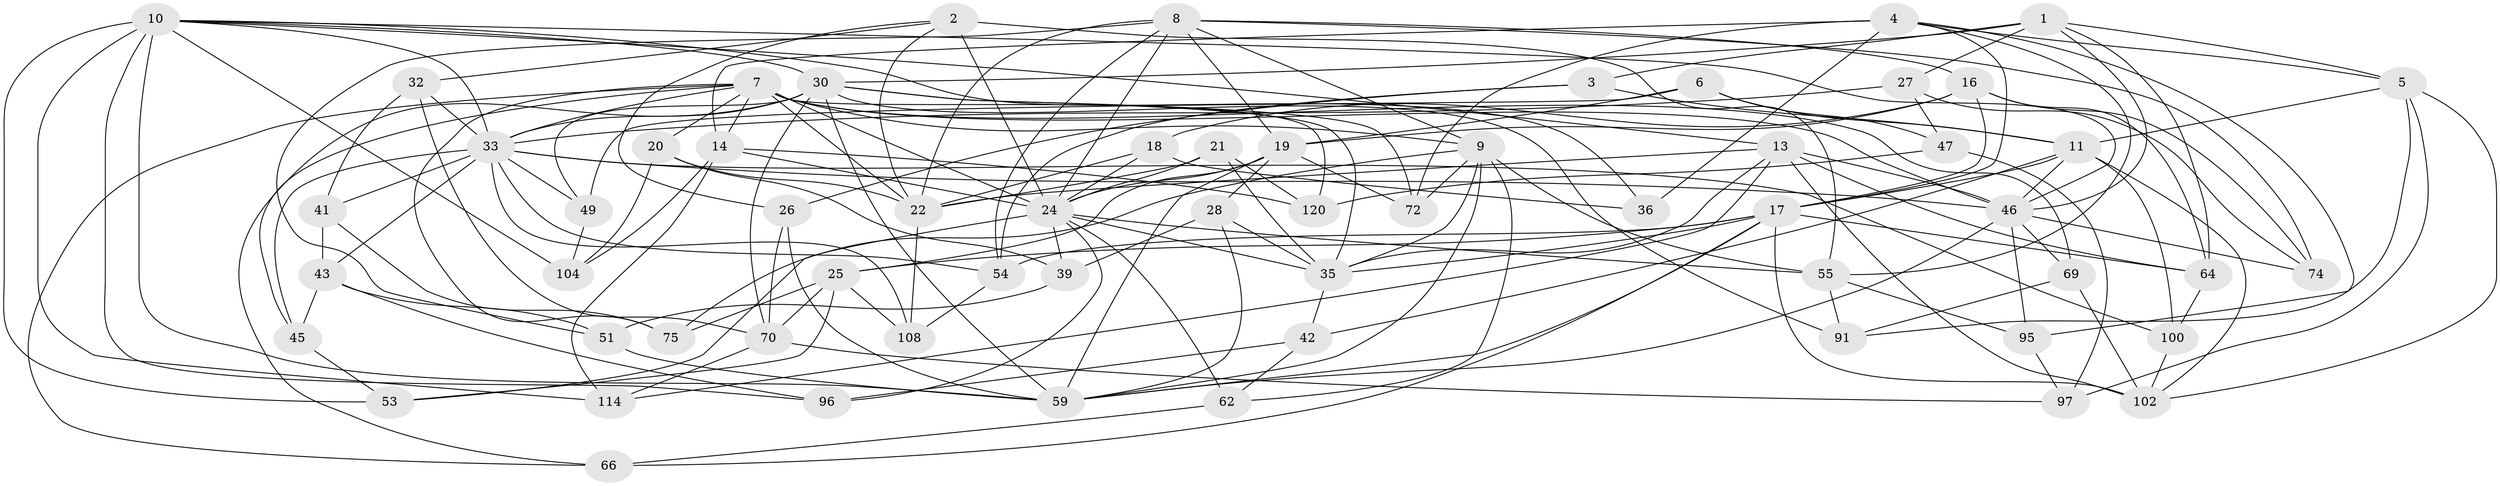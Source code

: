 // original degree distribution, {4: 1.0}
// Generated by graph-tools (version 1.1) at 2025/16/03/09/25 04:16:40]
// undirected, 61 vertices, 174 edges
graph export_dot {
graph [start="1"]
  node [color=gray90,style=filled];
  1 [super="+92"];
  2 [super="+12"];
  3;
  4 [super="+88"];
  5 [super="+83"];
  6;
  7 [super="+86+15+103+57"];
  8 [super="+37"];
  9 [super="+29"];
  10 [super="+93+122+61"];
  11 [super="+50+99"];
  13 [super="+107+56"];
  14 [super="+40"];
  16 [super="+109"];
  17 [super="+31+23"];
  18;
  19 [super="+34"];
  20;
  21;
  22 [super="+52+85"];
  24 [super="+68+38+44"];
  25 [super="+116"];
  26;
  27;
  28;
  30 [super="+89+111+48"];
  32;
  33 [super="+73+106"];
  35 [super="+58"];
  36;
  39;
  41;
  42;
  43 [super="+90"];
  45;
  46 [super="+98"];
  47;
  49;
  51;
  53;
  54 [super="+81"];
  55 [super="+77"];
  59 [super="+79"];
  62;
  64 [super="+67+118"];
  66;
  69;
  70 [super="+82"];
  72;
  74;
  75;
  91;
  95;
  96;
  97;
  100;
  102 [super="+123"];
  104;
  108;
  114;
  120;
  1 -- 46;
  1 -- 27;
  1 -- 3;
  1 -- 5;
  1 -- 30;
  1 -- 64;
  2 -- 26;
  2 -- 24 [weight=2];
  2 -- 32;
  2 -- 22;
  2 -- 55;
  3 -- 26;
  3 -- 54;
  3 -- 11;
  4 -- 72;
  4 -- 55;
  4 -- 14;
  4 -- 17;
  4 -- 5;
  4 -- 36 [weight=2];
  4 -- 95;
  5 -- 11;
  5 -- 97;
  5 -- 91;
  5 -- 102;
  6 -- 47;
  6 -- 19;
  6 -- 49;
  6 -- 11;
  7 -- 120;
  7 -- 66;
  7 -- 45;
  7 -- 14;
  7 -- 75;
  7 -- 69;
  7 -- 22;
  7 -- 33;
  7 -- 20;
  7 -- 24;
  7 -- 46;
  7 -- 9;
  8 -- 51;
  8 -- 16;
  8 -- 19;
  8 -- 22;
  8 -- 54 [weight=2];
  8 -- 74;
  8 -- 24;
  8 -- 9 [weight=2];
  9 -- 72;
  9 -- 35;
  9 -- 59 [weight=2];
  9 -- 55;
  9 -- 75;
  9 -- 62;
  10 -- 104;
  10 -- 96;
  10 -- 53;
  10 -- 36;
  10 -- 114;
  10 -- 30;
  10 -- 59 [weight=3];
  10 -- 46;
  10 -- 33;
  10 -- 13;
  11 -- 42;
  11 -- 46;
  11 -- 100;
  11 -- 17;
  11 -- 102;
  13 -- 102;
  13 -- 64 [weight=2];
  13 -- 22;
  13 -- 35;
  13 -- 46;
  13 -- 114;
  14 -- 114;
  14 -- 104;
  14 -- 120;
  14 -- 24;
  16 -- 18;
  16 -- 74;
  16 -- 19;
  16 -- 17;
  16 -- 64;
  17 -- 66;
  17 -- 64;
  17 -- 102;
  17 -- 54;
  17 -- 35;
  17 -- 25;
  17 -- 59;
  18 -- 36;
  18 -- 22;
  18 -- 24;
  19 -- 28;
  19 -- 72;
  19 -- 25;
  19 -- 59;
  19 -- 24;
  20 -- 104;
  20 -- 39;
  20 -- 22;
  21 -- 35;
  21 -- 120;
  21 -- 22;
  21 -- 24;
  22 -- 108;
  24 -- 53;
  24 -- 55;
  24 -- 39;
  24 -- 62;
  24 -- 96;
  24 -- 35;
  25 -- 75;
  25 -- 108;
  25 -- 53;
  25 -- 70;
  26 -- 59;
  26 -- 70;
  27 -- 47;
  27 -- 74;
  27 -- 33;
  28 -- 59;
  28 -- 39;
  28 -- 35;
  30 -- 72;
  30 -- 33;
  30 -- 91;
  30 -- 35;
  30 -- 70;
  30 -- 49;
  30 -- 66;
  30 -- 59;
  32 -- 41;
  32 -- 70;
  32 -- 33;
  33 -- 41;
  33 -- 108;
  33 -- 49;
  33 -- 100;
  33 -- 54;
  33 -- 43 [weight=2];
  33 -- 45;
  33 -- 46;
  35 -- 42;
  39 -- 51;
  41 -- 43;
  41 -- 75;
  42 -- 96;
  42 -- 62;
  43 -- 45;
  43 -- 51;
  43 -- 96;
  45 -- 53;
  46 -- 69;
  46 -- 74;
  46 -- 59;
  46 -- 95;
  47 -- 97;
  47 -- 120;
  49 -- 104;
  51 -- 59;
  54 -- 108;
  55 -- 91;
  55 -- 95;
  62 -- 66;
  64 -- 100;
  69 -- 91;
  69 -- 102;
  70 -- 97;
  70 -- 114;
  95 -- 97;
  100 -- 102;
}
